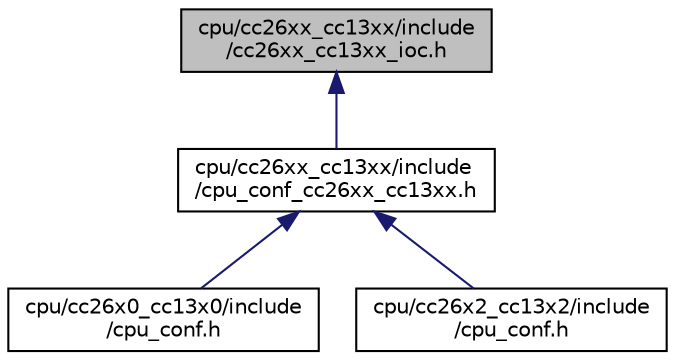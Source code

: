 digraph "cpu/cc26xx_cc13xx/include/cc26xx_cc13xx_ioc.h"
{
 // LATEX_PDF_SIZE
  edge [fontname="Helvetica",fontsize="10",labelfontname="Helvetica",labelfontsize="10"];
  node [fontname="Helvetica",fontsize="10",shape=record];
  Node1 [label="cpu/cc26xx_cc13xx/include\l/cc26xx_cc13xx_ioc.h",height=0.2,width=0.4,color="black", fillcolor="grey75", style="filled", fontcolor="black",tooltip="CC26xx/CC13xx MCU I/O register definitions."];
  Node1 -> Node2 [dir="back",color="midnightblue",fontsize="10",style="solid",fontname="Helvetica"];
  Node2 [label="cpu/cc26xx_cc13xx/include\l/cpu_conf_cc26xx_cc13xx.h",height=0.2,width=0.4,color="black", fillcolor="white", style="filled",URL="$cpu__conf__cc26xx__cc13xx_8h.html",tooltip="Implementation specific CPU configuration options."];
  Node2 -> Node3 [dir="back",color="midnightblue",fontsize="10",style="solid",fontname="Helvetica"];
  Node3 [label="cpu/cc26x0_cc13x0/include\l/cpu_conf.h",height=0.2,width=0.4,color="black", fillcolor="white", style="filled",URL="$cc26x0__cc13x0_2include_2cpu__conf_8h.html",tooltip="Implementation specific CPU configuration options."];
  Node2 -> Node4 [dir="back",color="midnightblue",fontsize="10",style="solid",fontname="Helvetica"];
  Node4 [label="cpu/cc26x2_cc13x2/include\l/cpu_conf.h",height=0.2,width=0.4,color="black", fillcolor="white", style="filled",URL="$cc26x2__cc13x2_2include_2cpu__conf_8h.html",tooltip="Implementation specific CPU configuration options."];
}
